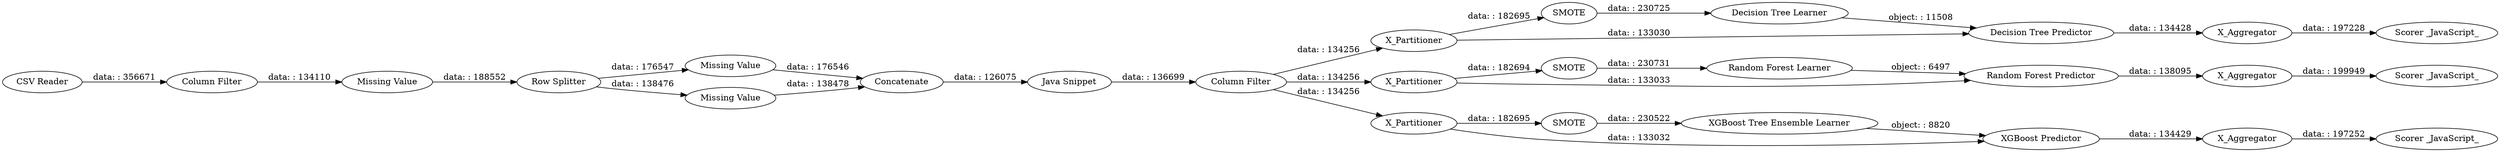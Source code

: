 digraph {
	"-4426251064137289736_316" [label="Scorer _JavaScript_"]
	"-4426251064137289736_285" [label=SMOTE]
	"-4426251064137289736_324" [label="Scorer _JavaScript_"]
	"-4426251064137289736_284" [label=X_Partitioner]
	"-4426251064137289736_323" [label=X_Aggregator]
	"-4426251064137289736_287" [label="Decision Tree Predictor"]
	"-4426251064137289736_315" [label=X_Aggregator]
	"-4426251064137289736_322" [label=SMOTE]
	"2345071531814283002_132" [label="Row Splitter"]
	"-4426251064137289736_313" [label="Random Forest Learner"]
	"1536867478953796289_275" [label="Column Filter"]
	"-4426251064137289736_288" [label=X_Aggregator]
	"-4426251064137289736_320" [label="XGBoost Predictor"]
	"2345071531814283002_133" [label="Missing Value"]
	"1536867478953796289_281" [label="Java Snippet"]
	"-4426251064137289736_318" [label=SMOTE]
	"2345071531814283002_134" [label="Missing Value"]
	"1536867478953796289_278" [label="Missing Value"]
	"2345071531814283002_135" [label=Concatenate]
	"-4426251064137289736_317" [label=X_Partitioner]
	"-4426251064137289736_293" [label="Scorer _JavaScript_"]
	"-4426251064137289736_319" [label="XGBoost Tree Ensemble Learner"]
	"1536867478953796289_295" [label="CSV Reader"]
	"-4426251064137289736_286" [label="Decision Tree Learner"]
	"-4426251064137289736_321" [label=X_Partitioner]
	"1536867478953796289_292" [label="Column Filter"]
	"-4426251064137289736_314" [label="Random Forest Predictor"]
	"2345071531814283002_132" -> "2345071531814283002_133" [label="data: : 176547"]
	"-4426251064137289736_313" -> "-4426251064137289736_314" [label="object: : 6497"]
	"1536867478953796289_292" -> "-4426251064137289736_321" [label="data: : 134256"]
	"2345071531814283002_135" -> "1536867478953796289_281" [label="data: : 126075"]
	"-4426251064137289736_321" -> "-4426251064137289736_322" [label="data: : 182695"]
	"-4426251064137289736_285" -> "-4426251064137289736_286" [label="data: : 230725"]
	"-4426251064137289736_288" -> "-4426251064137289736_293" [label="data: : 197228"]
	"-4426251064137289736_314" -> "-4426251064137289736_315" [label="data: : 138095"]
	"1536867478953796289_281" -> "1536867478953796289_292" [label="data: : 136699"]
	"-4426251064137289736_322" -> "-4426251064137289736_319" [label="data: : 230522"]
	"-4426251064137289736_287" -> "-4426251064137289736_288" [label="data: : 134428"]
	"2345071531814283002_133" -> "2345071531814283002_135" [label="data: : 176546"]
	"-4426251064137289736_284" -> "-4426251064137289736_287" [label="data: : 133030"]
	"-4426251064137289736_323" -> "-4426251064137289736_324" [label="data: : 197252"]
	"1536867478953796289_278" -> "2345071531814283002_132" [label="data: : 188552"]
	"-4426251064137289736_318" -> "-4426251064137289736_313" [label="data: : 230731"]
	"-4426251064137289736_284" -> "-4426251064137289736_285" [label="data: : 182695"]
	"1536867478953796289_292" -> "-4426251064137289736_284" [label="data: : 134256"]
	"1536867478953796289_292" -> "-4426251064137289736_317" [label="data: : 134256"]
	"-4426251064137289736_320" -> "-4426251064137289736_323" [label="data: : 134429"]
	"-4426251064137289736_321" -> "-4426251064137289736_320" [label="data: : 133032"]
	"1536867478953796289_275" -> "1536867478953796289_278" [label="data: : 134110"]
	"-4426251064137289736_286" -> "-4426251064137289736_287" [label="object: : 11508"]
	"2345071531814283002_134" -> "2345071531814283002_135" [label="data: : 138478"]
	"-4426251064137289736_319" -> "-4426251064137289736_320" [label="object: : 8820"]
	"1536867478953796289_295" -> "1536867478953796289_275" [label="data: : 356671"]
	"-4426251064137289736_315" -> "-4426251064137289736_316" [label="data: : 199949"]
	"-4426251064137289736_317" -> "-4426251064137289736_314" [label="data: : 133033"]
	"-4426251064137289736_317" -> "-4426251064137289736_318" [label="data: : 182694"]
	"2345071531814283002_132" -> "2345071531814283002_134" [label="data: : 138476"]
	rankdir=LR
}
